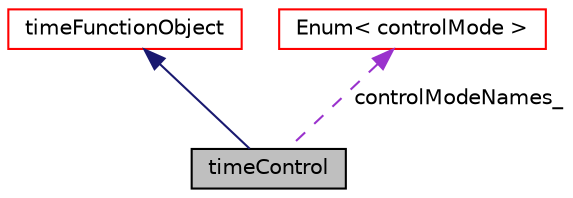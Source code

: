 digraph "timeControl"
{
  bgcolor="transparent";
  edge [fontname="Helvetica",fontsize="10",labelfontname="Helvetica",labelfontsize="10"];
  node [fontname="Helvetica",fontsize="10",shape=record];
  Node1 [label="timeControl",height=0.2,width=0.4,color="black", fillcolor="grey75", style="filled" fontcolor="black"];
  Node2 -> Node1 [dir="back",color="midnightblue",fontsize="10",style="solid",fontname="Helvetica"];
  Node2 [label="timeFunctionObject",height=0.2,width=0.4,color="red",URL="$classFoam_1_1functionObjects_1_1timeFunctionObject.html",tooltip="Virtual base class for function objects with a reference to Time. "];
  Node3 -> Node1 [dir="back",color="darkorchid3",fontsize="10",style="dashed",label=" controlModeNames_" ,fontname="Helvetica"];
  Node3 [label="Enum\< controlMode \>",height=0.2,width=0.4,color="red",URL="$classFoam_1_1Enum.html"];
}
